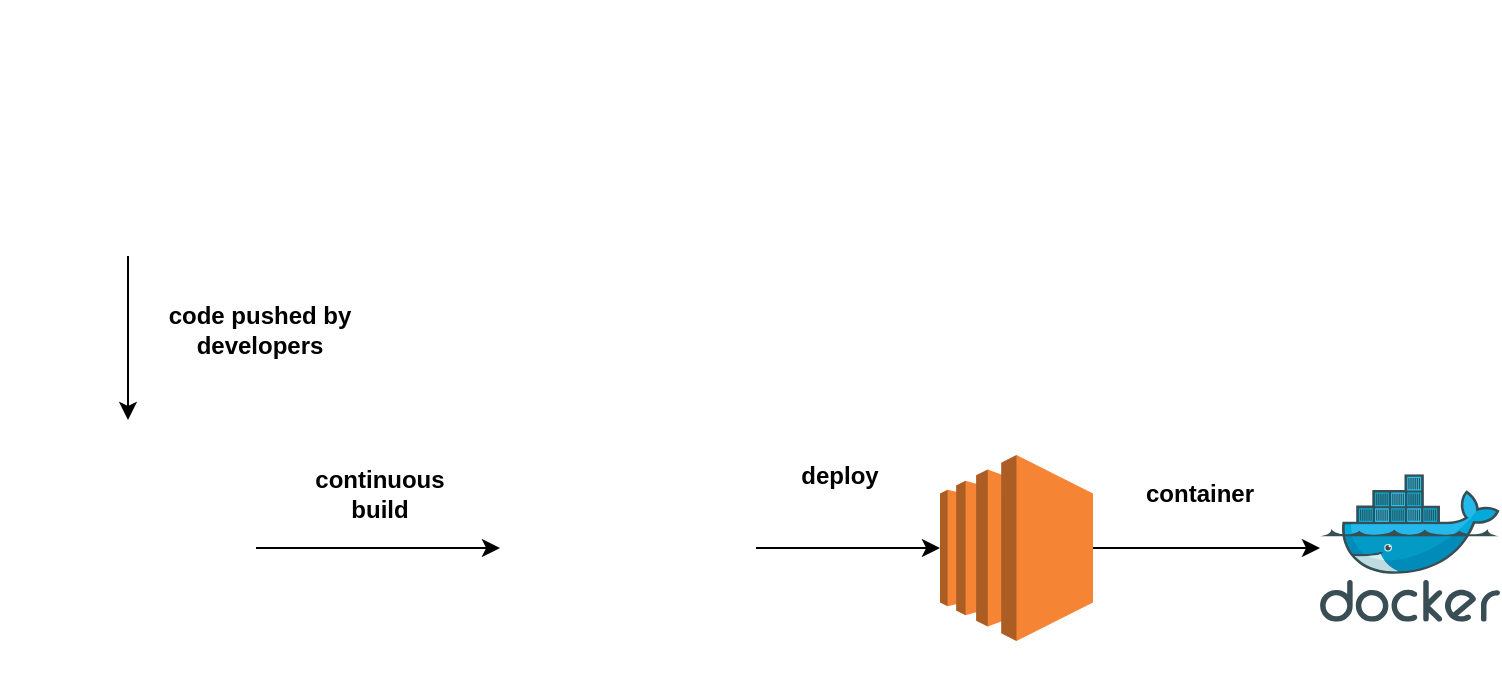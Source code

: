 <mxfile version="14.9.2" type="github">
  <diagram id="OoS4qDb96yLiwJrLszlg" name="Page-1">
    <mxGraphModel dx="782" dy="379" grid="1" gridSize="10" guides="1" tooltips="1" connect="1" arrows="1" fold="1" page="1" pageScale="1" pageWidth="850" pageHeight="1100" math="0" shadow="0">
      <root>
        <mxCell id="0" />
        <mxCell id="1" parent="0" />
        <mxCell id="2zhz1tAdy2dQ1FJDt-JB-14" value="" style="edgeStyle=orthogonalEdgeStyle;rounded=0;orthogonalLoop=1;jettySize=auto;html=1;" parent="1" source="2zhz1tAdy2dQ1FJDt-JB-1" target="2zhz1tAdy2dQ1FJDt-JB-8" edge="1">
          <mxGeometry relative="1" as="geometry" />
        </mxCell>
        <mxCell id="2zhz1tAdy2dQ1FJDt-JB-1" value="" style="outlineConnect=0;dashed=0;verticalLabelPosition=bottom;verticalAlign=top;align=center;html=1;shape=mxgraph.aws3.ec2;fillColor=#F58534;gradientColor=none;" parent="1" vertex="1">
          <mxGeometry x="480" y="237.5" width="76.5" height="93" as="geometry" />
        </mxCell>
        <mxCell id="2zhz1tAdy2dQ1FJDt-JB-12" value="" style="edgeStyle=orthogonalEdgeStyle;rounded=0;orthogonalLoop=1;jettySize=auto;html=1;" parent="1" source="2zhz1tAdy2dQ1FJDt-JB-5" target="2zhz1tAdy2dQ1FJDt-JB-7" edge="1">
          <mxGeometry relative="1" as="geometry" />
        </mxCell>
        <mxCell id="2zhz1tAdy2dQ1FJDt-JB-5" value="" style="shape=image;html=1;verticalAlign=top;verticalLabelPosition=bottom;labelBackgroundColor=#ffffff;imageAspect=0;aspect=fixed;image=https://cdn0.iconfinder.com/data/icons/social-network-9/50/29-128.png" parent="1" vertex="1">
          <mxGeometry x="10" y="220" width="128" height="128" as="geometry" />
        </mxCell>
        <mxCell id="2zhz1tAdy2dQ1FJDt-JB-13" value="" style="edgeStyle=orthogonalEdgeStyle;rounded=0;orthogonalLoop=1;jettySize=auto;html=1;" parent="1" source="2zhz1tAdy2dQ1FJDt-JB-7" target="2zhz1tAdy2dQ1FJDt-JB-1" edge="1">
          <mxGeometry relative="1" as="geometry" />
        </mxCell>
        <mxCell id="2zhz1tAdy2dQ1FJDt-JB-7" value="" style="shape=image;html=1;verticalAlign=top;verticalLabelPosition=bottom;labelBackgroundColor=#ffffff;imageAspect=0;aspect=fixed;image=https://cdn4.iconfinder.com/data/icons/logos-brands-5/24/jenkins-128.png" parent="1" vertex="1">
          <mxGeometry x="260" y="220" width="128" height="128" as="geometry" />
        </mxCell>
        <mxCell id="2zhz1tAdy2dQ1FJDt-JB-8" value="" style="aspect=fixed;html=1;points=[];align=center;image;fontSize=12;image=img/lib/mscae/Docker.svg;" parent="1" vertex="1">
          <mxGeometry x="670" y="247.1" width="90" height="73.8" as="geometry" />
        </mxCell>
        <mxCell id="2zhz1tAdy2dQ1FJDt-JB-11" value="" style="edgeStyle=orthogonalEdgeStyle;rounded=0;orthogonalLoop=1;jettySize=auto;html=1;" parent="1" source="2zhz1tAdy2dQ1FJDt-JB-10" target="2zhz1tAdy2dQ1FJDt-JB-5" edge="1">
          <mxGeometry relative="1" as="geometry" />
        </mxCell>
        <mxCell id="2zhz1tAdy2dQ1FJDt-JB-10" value="" style="shape=image;html=1;verticalAlign=top;verticalLabelPosition=bottom;labelBackgroundColor=#ffffff;imageAspect=0;aspect=fixed;image=https://cdn2.iconfinder.com/data/icons/crystalproject/128x128/apps/personal.png" parent="1" vertex="1">
          <mxGeometry x="10" y="10" width="128" height="128" as="geometry" />
        </mxCell>
        <mxCell id="2zhz1tAdy2dQ1FJDt-JB-15" value="&lt;b&gt;code pushed by developers&lt;/b&gt;" style="text;html=1;strokeColor=none;fillColor=none;align=center;verticalAlign=middle;whiteSpace=wrap;rounded=0;" parent="1" vertex="1">
          <mxGeometry x="90" y="160" width="100" height="30" as="geometry" />
        </mxCell>
        <mxCell id="2zhz1tAdy2dQ1FJDt-JB-16" value="&lt;b&gt;deploy&lt;/b&gt;" style="text;html=1;strokeColor=none;fillColor=none;align=center;verticalAlign=middle;whiteSpace=wrap;rounded=0;" parent="1" vertex="1">
          <mxGeometry x="410" y="237.5" width="40" height="20" as="geometry" />
        </mxCell>
        <mxCell id="2zhz1tAdy2dQ1FJDt-JB-17" value="&lt;b&gt;container&lt;/b&gt;" style="text;html=1;strokeColor=none;fillColor=none;align=center;verticalAlign=middle;whiteSpace=wrap;rounded=0;" parent="1" vertex="1">
          <mxGeometry x="590" y="247.1" width="40" height="20" as="geometry" />
        </mxCell>
        <mxCell id="2zhz1tAdy2dQ1FJDt-JB-18" value="&lt;b&gt;continuous build&lt;/b&gt;" style="text;html=1;strokeColor=none;fillColor=none;align=center;verticalAlign=middle;whiteSpace=wrap;rounded=0;" parent="1" vertex="1">
          <mxGeometry x="160" y="247.1" width="80" height="20" as="geometry" />
        </mxCell>
      </root>
    </mxGraphModel>
  </diagram>
</mxfile>
